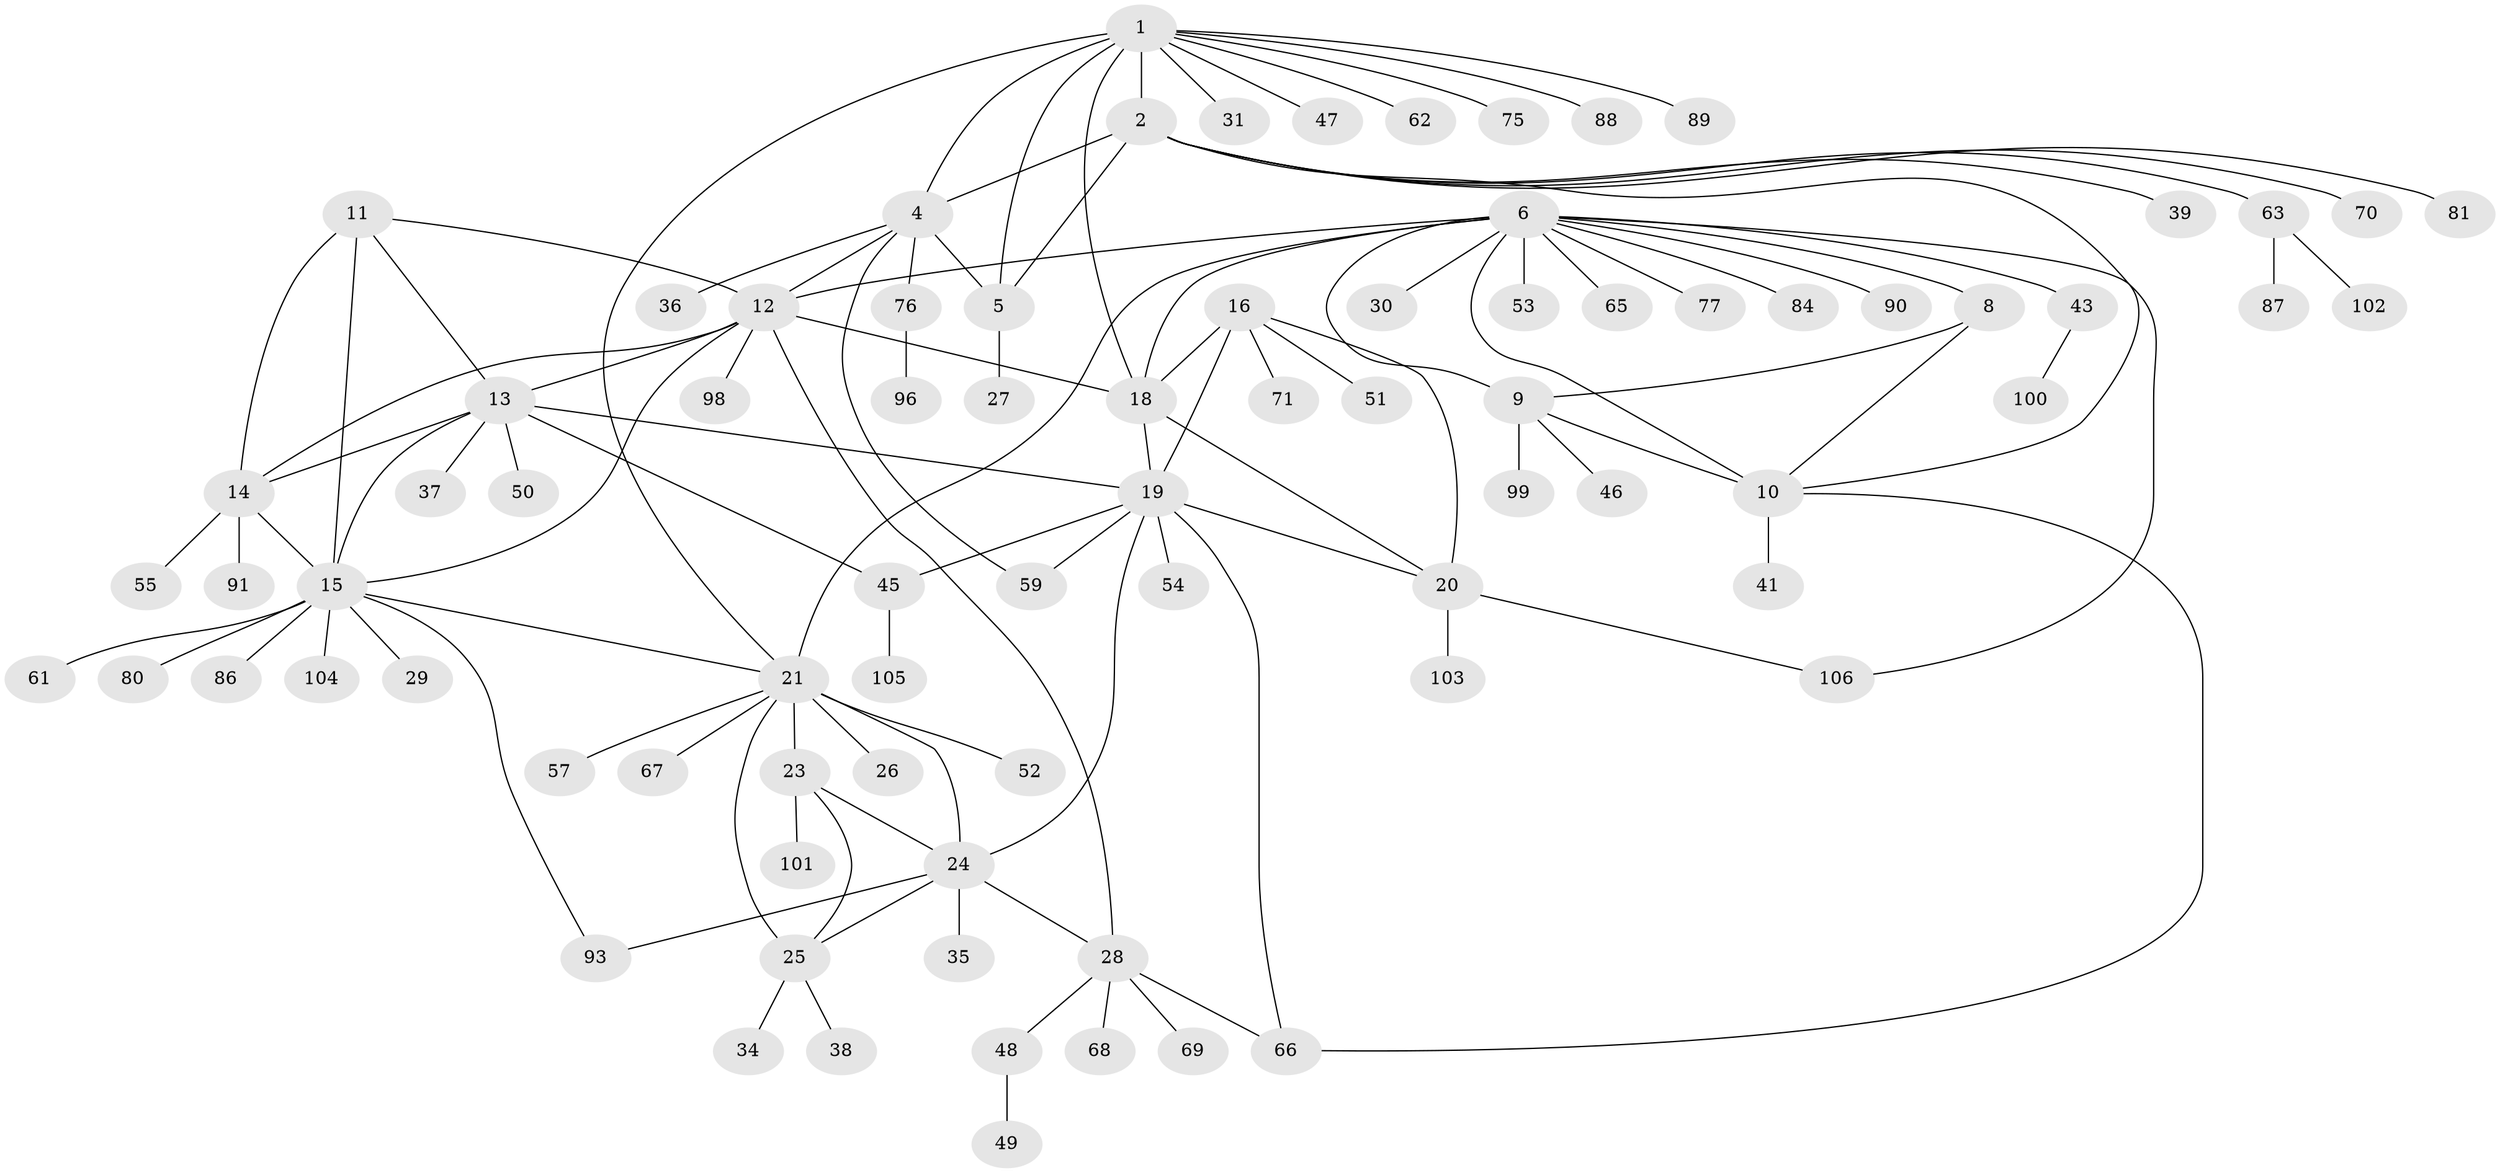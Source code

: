 // original degree distribution, {7: 0.05660377358490566, 10: 0.009433962264150943, 9: 0.03773584905660377, 5: 0.02830188679245283, 8: 0.04716981132075472, 11: 0.02830188679245283, 4: 0.02830188679245283, 6: 0.018867924528301886, 2: 0.10377358490566038, 1: 0.6037735849056604, 3: 0.03773584905660377}
// Generated by graph-tools (version 1.1) at 2025/42/03/06/25 10:42:13]
// undirected, 81 vertices, 112 edges
graph export_dot {
graph [start="1"]
  node [color=gray90,style=filled];
  1 [super="+3"];
  2 [super="+40"];
  4 [super="+44"];
  5;
  6 [super="+7"];
  8;
  9 [super="+82"];
  10 [super="+97"];
  11;
  12 [super="+74"];
  13 [super="+79"];
  14 [super="+32"];
  15 [super="+78"];
  16 [super="+17"];
  18 [super="+42"];
  19 [super="+83"];
  20 [super="+72"];
  21 [super="+22"];
  23 [super="+56"];
  24;
  25 [super="+60"];
  26 [super="+58"];
  27;
  28 [super="+33"];
  29;
  30;
  31;
  34;
  35;
  36;
  37;
  38;
  39;
  41 [super="+92"];
  43 [super="+64"];
  45;
  46;
  47;
  48 [super="+73"];
  49;
  50;
  51;
  52;
  53;
  54;
  55;
  57;
  59;
  61;
  62;
  63 [super="+85"];
  65;
  66 [super="+95"];
  67;
  68;
  69;
  70;
  71;
  75;
  76;
  77;
  80;
  81;
  84;
  86;
  87;
  88;
  89;
  90;
  91;
  93 [super="+94"];
  96;
  98;
  99;
  100;
  101;
  102;
  103;
  104;
  105;
  106;
  1 -- 2 [weight=2];
  1 -- 4 [weight=2];
  1 -- 5 [weight=2];
  1 -- 18;
  1 -- 31;
  1 -- 47;
  1 -- 75;
  1 -- 21;
  1 -- 88;
  1 -- 89;
  1 -- 62;
  2 -- 4;
  2 -- 5;
  2 -- 10;
  2 -- 39;
  2 -- 63;
  2 -- 70;
  2 -- 81;
  4 -- 5;
  4 -- 12;
  4 -- 36;
  4 -- 59;
  4 -- 76;
  5 -- 27;
  6 -- 8 [weight=2];
  6 -- 9 [weight=2];
  6 -- 10 [weight=2];
  6 -- 18;
  6 -- 77;
  6 -- 84;
  6 -- 90;
  6 -- 65;
  6 -- 43;
  6 -- 12;
  6 -- 106;
  6 -- 21;
  6 -- 53;
  6 -- 30;
  8 -- 9;
  8 -- 10;
  9 -- 10;
  9 -- 46;
  9 -- 99;
  10 -- 41;
  10 -- 66;
  11 -- 12;
  11 -- 13;
  11 -- 14;
  11 -- 15;
  12 -- 13;
  12 -- 14;
  12 -- 15;
  12 -- 98;
  12 -- 18;
  12 -- 28;
  13 -- 14;
  13 -- 15;
  13 -- 19;
  13 -- 37;
  13 -- 45;
  13 -- 50;
  14 -- 15;
  14 -- 55;
  14 -- 91;
  15 -- 29;
  15 -- 61;
  15 -- 80;
  15 -- 86;
  15 -- 93;
  15 -- 104;
  15 -- 21;
  16 -- 18 [weight=2];
  16 -- 19 [weight=2];
  16 -- 20 [weight=2];
  16 -- 51;
  16 -- 71;
  18 -- 19;
  18 -- 20;
  19 -- 20;
  19 -- 24;
  19 -- 45;
  19 -- 54;
  19 -- 59;
  19 -- 66;
  20 -- 103;
  20 -- 106;
  21 -- 23 [weight=2];
  21 -- 24 [weight=2];
  21 -- 25 [weight=2];
  21 -- 26;
  21 -- 57;
  21 -- 67;
  21 -- 52;
  23 -- 24;
  23 -- 25;
  23 -- 101;
  24 -- 25;
  24 -- 28;
  24 -- 35;
  24 -- 93;
  25 -- 34;
  25 -- 38;
  28 -- 48;
  28 -- 66;
  28 -- 68;
  28 -- 69;
  43 -- 100;
  45 -- 105;
  48 -- 49;
  63 -- 87;
  63 -- 102;
  76 -- 96;
}
